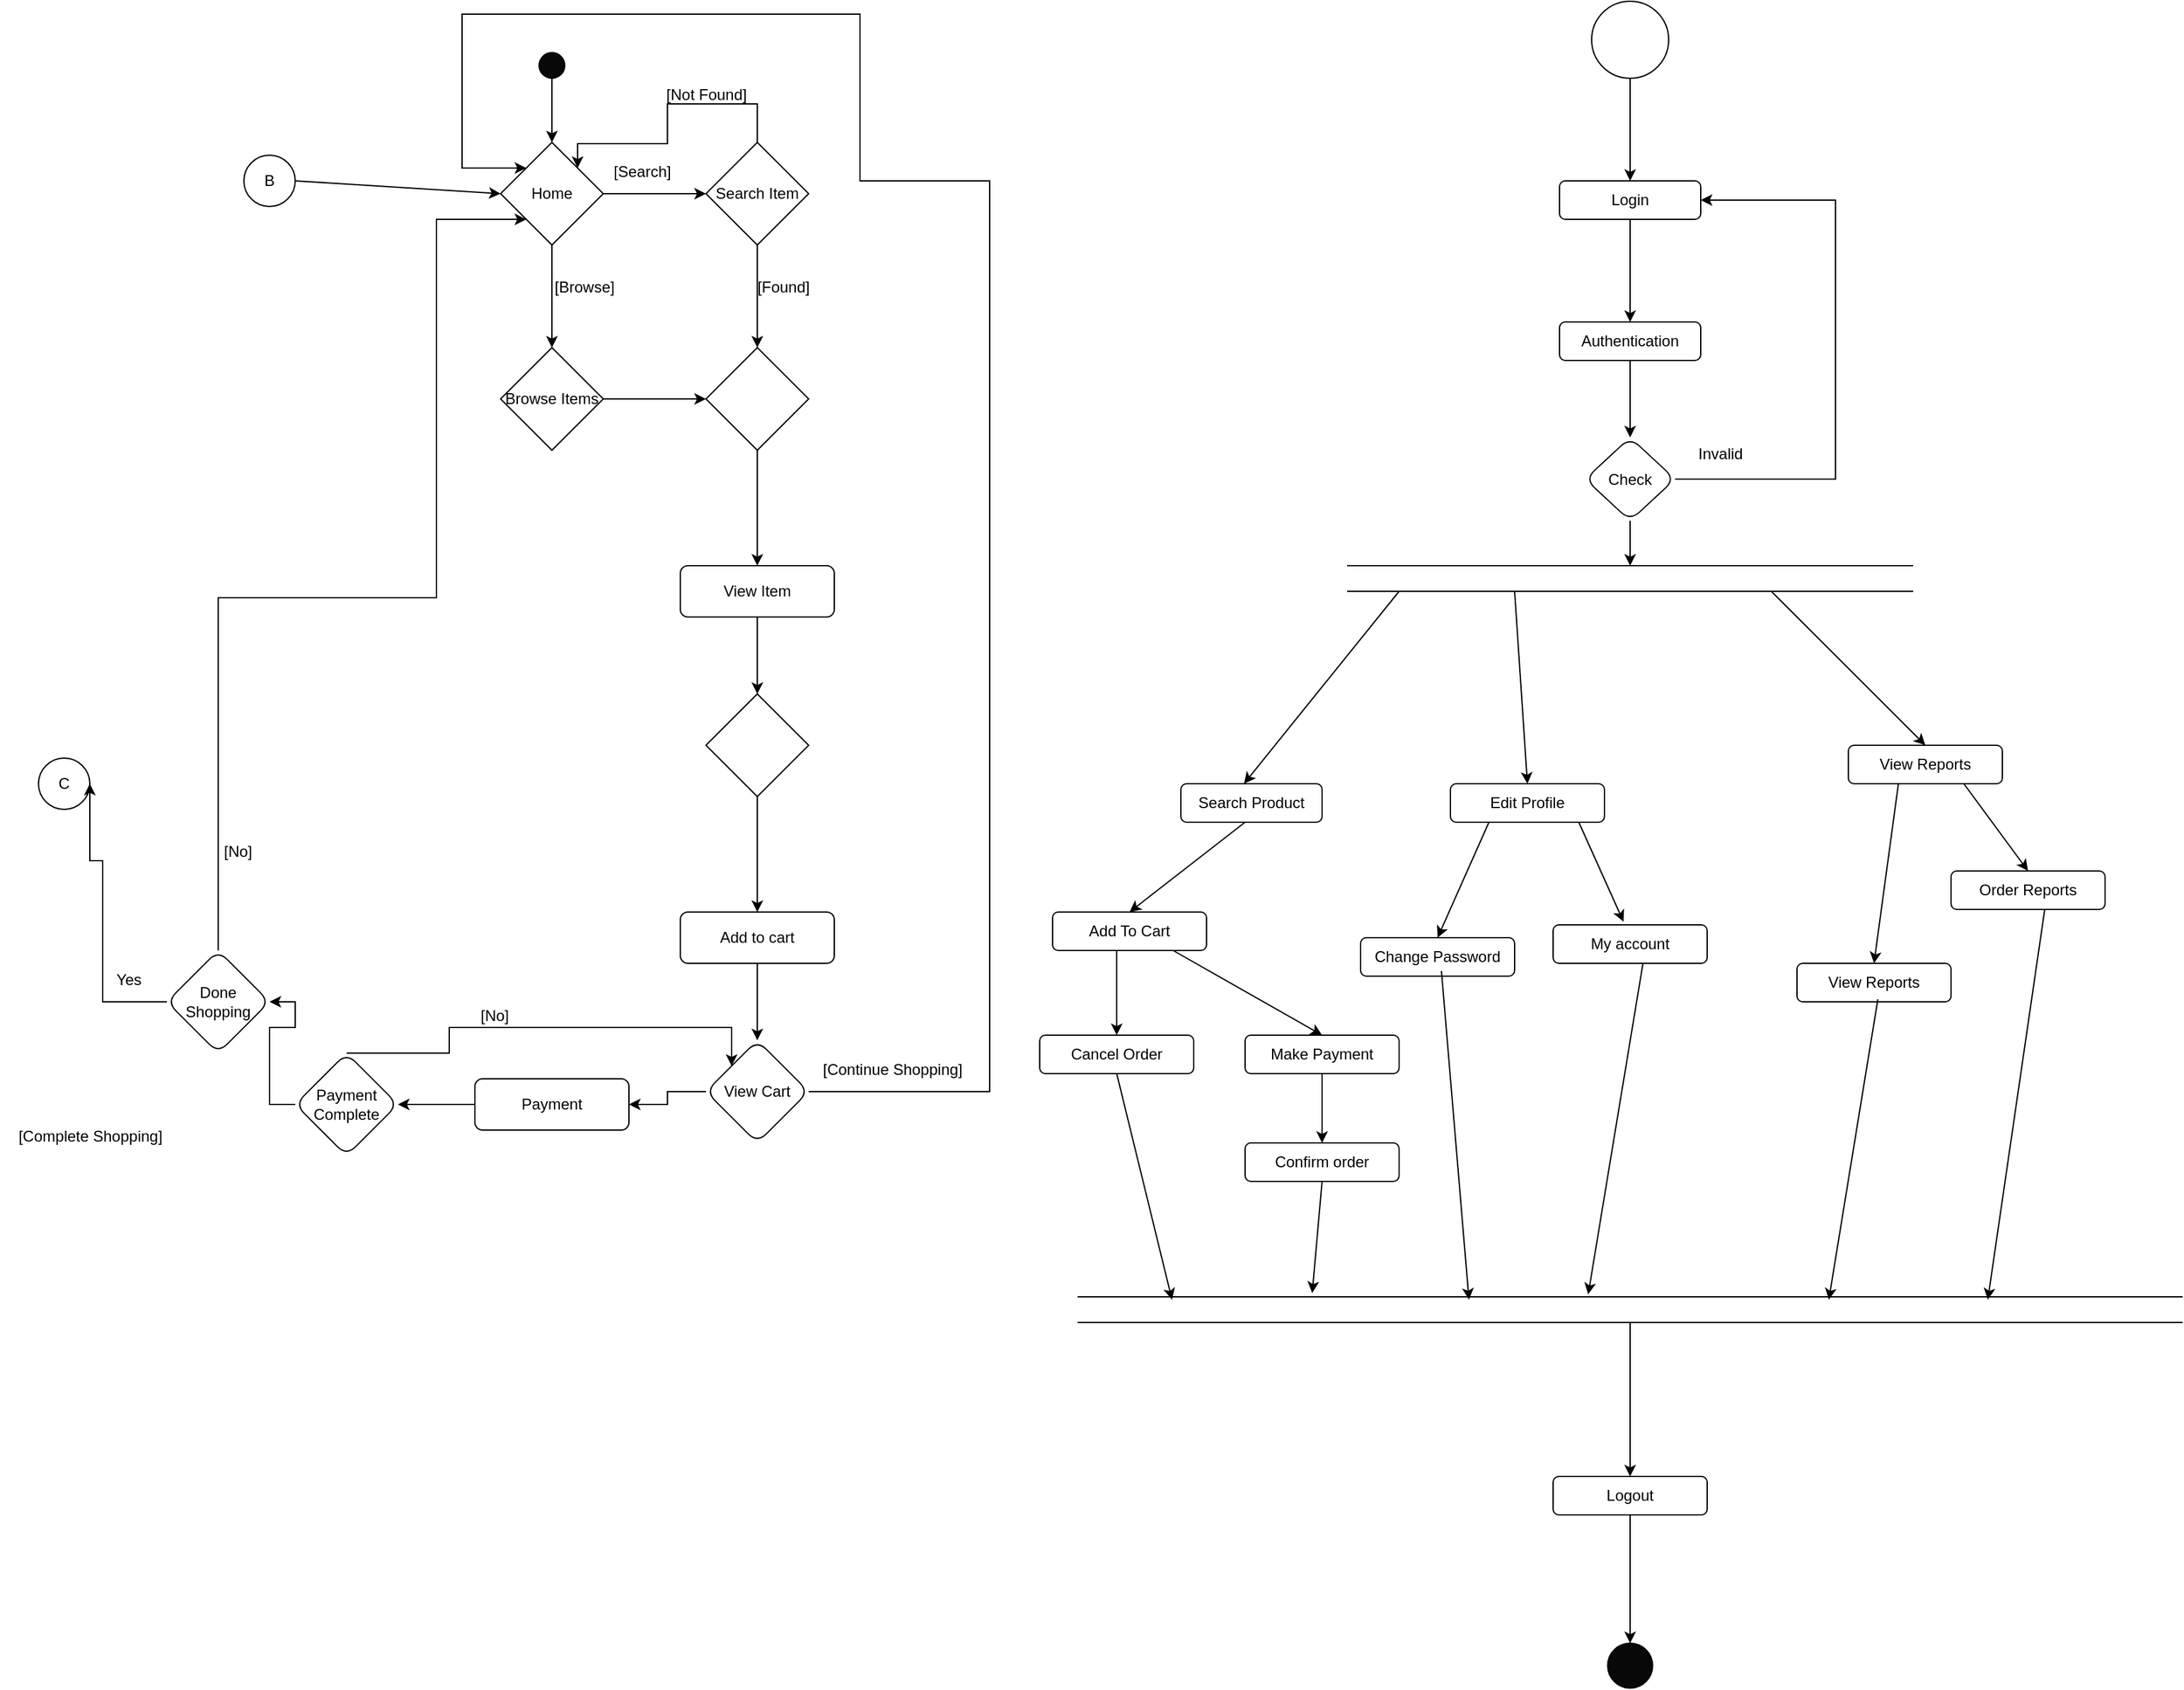 <mxfile version="21.6.9" type="github" pages="2">
  <diagram name="Set-C-AD" id="e7e014a7-5840-1c2e-5031-d8a46d1fe8dd">
    <mxGraphModel dx="2767" dy="955" grid="1" gridSize="10" guides="1" tooltips="1" connect="1" arrows="1" fold="1" page="1" pageScale="1" pageWidth="1169" pageHeight="826" background="none" math="0" shadow="0">
      <root>
        <mxCell id="0" />
        <mxCell id="1" parent="0" />
        <mxCell id="90alQisbrV4W4MoM1Q_f-50" value="" style="edgeStyle=orthogonalEdgeStyle;rounded=0;orthogonalLoop=1;jettySize=auto;html=1;" edge="1" parent="1" source="90alQisbrV4W4MoM1Q_f-42" target="90alQisbrV4W4MoM1Q_f-49">
          <mxGeometry relative="1" as="geometry" />
        </mxCell>
        <mxCell id="90alQisbrV4W4MoM1Q_f-42" value="" style="ellipse;whiteSpace=wrap;html=1;aspect=fixed;fillColor=#080808;" vertex="1" parent="1">
          <mxGeometry x="110" y="60" width="20" height="20" as="geometry" />
        </mxCell>
        <mxCell id="90alQisbrV4W4MoM1Q_f-52" value="" style="edgeStyle=orthogonalEdgeStyle;rounded=0;orthogonalLoop=1;jettySize=auto;html=1;" edge="1" parent="1" source="90alQisbrV4W4MoM1Q_f-49" target="90alQisbrV4W4MoM1Q_f-51">
          <mxGeometry relative="1" as="geometry" />
        </mxCell>
        <mxCell id="90alQisbrV4W4MoM1Q_f-54" value="" style="edgeStyle=orthogonalEdgeStyle;rounded=0;orthogonalLoop=1;jettySize=auto;html=1;" edge="1" parent="1" source="90alQisbrV4W4MoM1Q_f-49" target="90alQisbrV4W4MoM1Q_f-53">
          <mxGeometry relative="1" as="geometry" />
        </mxCell>
        <mxCell id="90alQisbrV4W4MoM1Q_f-49" value="Home" style="rhombus;whiteSpace=wrap;html=1;fillColor=#FFFFFF;" vertex="1" parent="1">
          <mxGeometry x="80" y="130" width="80" height="80" as="geometry" />
        </mxCell>
        <mxCell id="90alQisbrV4W4MoM1Q_f-60" value="" style="edgeStyle=orthogonalEdgeStyle;rounded=0;orthogonalLoop=1;jettySize=auto;html=1;entryX=1;entryY=0;entryDx=0;entryDy=0;" edge="1" parent="1" source="90alQisbrV4W4MoM1Q_f-51" target="90alQisbrV4W4MoM1Q_f-49">
          <mxGeometry relative="1" as="geometry">
            <mxPoint x="120" y="110" as="targetPoint" />
            <Array as="points">
              <mxPoint x="280" y="100" />
              <mxPoint x="210" y="100" />
              <mxPoint x="210" y="131" />
              <mxPoint x="140" y="131" />
            </Array>
          </mxGeometry>
        </mxCell>
        <mxCell id="90alQisbrV4W4MoM1Q_f-65" style="edgeStyle=orthogonalEdgeStyle;rounded=0;orthogonalLoop=1;jettySize=auto;html=1;exitX=0.5;exitY=1;exitDx=0;exitDy=0;" edge="1" parent="1" source="90alQisbrV4W4MoM1Q_f-51" target="90alQisbrV4W4MoM1Q_f-62">
          <mxGeometry relative="1" as="geometry" />
        </mxCell>
        <mxCell id="90alQisbrV4W4MoM1Q_f-51" value="Search Item" style="rhombus;whiteSpace=wrap;html=1;fillColor=#FFFFFF;" vertex="1" parent="1">
          <mxGeometry x="240" y="130" width="80" height="80" as="geometry" />
        </mxCell>
        <mxCell id="90alQisbrV4W4MoM1Q_f-63" value="" style="edgeStyle=orthogonalEdgeStyle;rounded=0;orthogonalLoop=1;jettySize=auto;html=1;" edge="1" parent="1" source="90alQisbrV4W4MoM1Q_f-53" target="90alQisbrV4W4MoM1Q_f-62">
          <mxGeometry relative="1" as="geometry" />
        </mxCell>
        <mxCell id="90alQisbrV4W4MoM1Q_f-53" value="Browse Items" style="rhombus;whiteSpace=wrap;html=1;fillColor=#FFFFFF;" vertex="1" parent="1">
          <mxGeometry x="80" y="290" width="80" height="80" as="geometry" />
        </mxCell>
        <mxCell id="90alQisbrV4W4MoM1Q_f-55" value="B" style="ellipse;whiteSpace=wrap;html=1;fillColor=#FFFFFF;" vertex="1" parent="1">
          <mxGeometry x="-120" y="140" width="40" height="40" as="geometry" />
        </mxCell>
        <mxCell id="90alQisbrV4W4MoM1Q_f-58" value="" style="endArrow=classic;html=1;rounded=0;entryX=0;entryY=0.5;entryDx=0;entryDy=0;" edge="1" parent="1" target="90alQisbrV4W4MoM1Q_f-49">
          <mxGeometry width="50" height="50" relative="1" as="geometry">
            <mxPoint x="-80" y="160" as="sourcePoint" />
            <mxPoint x="-30" y="110" as="targetPoint" />
          </mxGeometry>
        </mxCell>
        <mxCell id="90alQisbrV4W4MoM1Q_f-61" value="[Not Found]" style="text;html=1;align=center;verticalAlign=middle;resizable=0;points=[];autosize=1;strokeColor=none;fillColor=none;" vertex="1" parent="1">
          <mxGeometry x="195" y="78" width="90" height="30" as="geometry" />
        </mxCell>
        <mxCell id="90alQisbrV4W4MoM1Q_f-67" value="" style="edgeStyle=orthogonalEdgeStyle;rounded=0;orthogonalLoop=1;jettySize=auto;html=1;" edge="1" parent="1" source="90alQisbrV4W4MoM1Q_f-62" target="90alQisbrV4W4MoM1Q_f-66">
          <mxGeometry relative="1" as="geometry" />
        </mxCell>
        <mxCell id="90alQisbrV4W4MoM1Q_f-62" value="" style="rhombus;whiteSpace=wrap;html=1;fillColor=#FFFFFF;" vertex="1" parent="1">
          <mxGeometry x="240" y="290" width="80" height="80" as="geometry" />
        </mxCell>
        <mxCell id="90alQisbrV4W4MoM1Q_f-76" value="" style="edgeStyle=orthogonalEdgeStyle;rounded=0;orthogonalLoop=1;jettySize=auto;html=1;" edge="1" parent="1" source="90alQisbrV4W4MoM1Q_f-66" target="90alQisbrV4W4MoM1Q_f-75">
          <mxGeometry relative="1" as="geometry" />
        </mxCell>
        <mxCell id="90alQisbrV4W4MoM1Q_f-66" value="View Item" style="whiteSpace=wrap;html=1;fillColor=#FFFFFF;rounded=1;" vertex="1" parent="1">
          <mxGeometry x="220" y="460" width="120" height="40" as="geometry" />
        </mxCell>
        <mxCell id="90alQisbrV4W4MoM1Q_f-68" value="[Found]" style="text;html=1;align=center;verticalAlign=middle;resizable=0;points=[];autosize=1;strokeColor=none;fillColor=none;rotation=0;" vertex="1" parent="1">
          <mxGeometry x="270" y="228" width="60" height="30" as="geometry" />
        </mxCell>
        <mxCell id="90alQisbrV4W4MoM1Q_f-73" value="[Search]" style="text;html=1;align=center;verticalAlign=middle;resizable=0;points=[];autosize=1;strokeColor=none;fillColor=none;" vertex="1" parent="1">
          <mxGeometry x="155" y="138" width="70" height="30" as="geometry" />
        </mxCell>
        <mxCell id="90alQisbrV4W4MoM1Q_f-74" value="[Browse]" style="text;html=1;align=center;verticalAlign=middle;resizable=0;points=[];autosize=1;strokeColor=none;fillColor=none;" vertex="1" parent="1">
          <mxGeometry x="110" y="228" width="70" height="30" as="geometry" />
        </mxCell>
        <mxCell id="90alQisbrV4W4MoM1Q_f-79" value="" style="edgeStyle=orthogonalEdgeStyle;rounded=0;orthogonalLoop=1;jettySize=auto;html=1;" edge="1" parent="1" source="90alQisbrV4W4MoM1Q_f-75" target="90alQisbrV4W4MoM1Q_f-78">
          <mxGeometry relative="1" as="geometry" />
        </mxCell>
        <mxCell id="90alQisbrV4W4MoM1Q_f-75" value="" style="rhombus;whiteSpace=wrap;html=1;fillColor=#FFFFFF;" vertex="1" parent="1">
          <mxGeometry x="240" y="560" width="80" height="80" as="geometry" />
        </mxCell>
        <mxCell id="90alQisbrV4W4MoM1Q_f-81" value="" style="edgeStyle=orthogonalEdgeStyle;rounded=0;orthogonalLoop=1;jettySize=auto;html=1;" edge="1" parent="1" source="90alQisbrV4W4MoM1Q_f-78" target="90alQisbrV4W4MoM1Q_f-80">
          <mxGeometry relative="1" as="geometry" />
        </mxCell>
        <mxCell id="90alQisbrV4W4MoM1Q_f-78" value="Add to cart" style="rounded=1;whiteSpace=wrap;html=1;fillColor=#FFFFFF;glass=0;" vertex="1" parent="1">
          <mxGeometry x="220" y="730" width="120" height="40" as="geometry" />
        </mxCell>
        <mxCell id="90alQisbrV4W4MoM1Q_f-82" style="edgeStyle=orthogonalEdgeStyle;rounded=0;orthogonalLoop=1;jettySize=auto;html=1;exitX=1;exitY=0.5;exitDx=0;exitDy=0;entryX=0;entryY=0;entryDx=0;entryDy=0;" edge="1" parent="1" source="90alQisbrV4W4MoM1Q_f-80" target="90alQisbrV4W4MoM1Q_f-49">
          <mxGeometry relative="1" as="geometry">
            <mxPoint x="50" y="110" as="targetPoint" />
            <Array as="points">
              <mxPoint x="461" y="870" />
              <mxPoint x="461" y="160" />
              <mxPoint x="360" y="160" />
              <mxPoint x="360" y="30" />
              <mxPoint x="50" y="30" />
              <mxPoint x="50" y="150" />
            </Array>
          </mxGeometry>
        </mxCell>
        <mxCell id="90alQisbrV4W4MoM1Q_f-90" value="" style="edgeStyle=orthogonalEdgeStyle;rounded=0;orthogonalLoop=1;jettySize=auto;html=1;" edge="1" parent="1" source="90alQisbrV4W4MoM1Q_f-80" target="90alQisbrV4W4MoM1Q_f-89">
          <mxGeometry relative="1" as="geometry" />
        </mxCell>
        <mxCell id="90alQisbrV4W4MoM1Q_f-80" value="View Cart" style="rhombus;whiteSpace=wrap;html=1;fillColor=#FFFFFF;rounded=1;" vertex="1" parent="1">
          <mxGeometry x="240" y="830" width="80" height="80" as="geometry" />
        </mxCell>
        <mxCell id="90alQisbrV4W4MoM1Q_f-86" value="[Continue Shopping]" style="text;html=1;align=center;verticalAlign=middle;resizable=0;points=[];autosize=1;strokeColor=none;fillColor=none;" vertex="1" parent="1">
          <mxGeometry x="320" y="838" width="130" height="30" as="geometry" />
        </mxCell>
        <mxCell id="90alQisbrV4W4MoM1Q_f-92" value="" style="edgeStyle=orthogonalEdgeStyle;rounded=0;orthogonalLoop=1;jettySize=auto;html=1;" edge="1" parent="1" source="90alQisbrV4W4MoM1Q_f-89" target="90alQisbrV4W4MoM1Q_f-91">
          <mxGeometry relative="1" as="geometry" />
        </mxCell>
        <mxCell id="90alQisbrV4W4MoM1Q_f-89" value="Payment" style="whiteSpace=wrap;html=1;fillColor=#FFFFFF;rounded=1;" vertex="1" parent="1">
          <mxGeometry x="60" y="860" width="120" height="40" as="geometry" />
        </mxCell>
        <mxCell id="90alQisbrV4W4MoM1Q_f-94" style="edgeStyle=orthogonalEdgeStyle;rounded=0;orthogonalLoop=1;jettySize=auto;html=1;exitX=0.5;exitY=0;exitDx=0;exitDy=0;entryX=0;entryY=0;entryDx=0;entryDy=0;" edge="1" parent="1" source="90alQisbrV4W4MoM1Q_f-91" target="90alQisbrV4W4MoM1Q_f-80">
          <mxGeometry relative="1" as="geometry">
            <mxPoint x="230" y="820" as="targetPoint" />
            <Array as="points">
              <mxPoint x="40" y="840" />
              <mxPoint x="40" y="820" />
              <mxPoint x="260" y="820" />
            </Array>
          </mxGeometry>
        </mxCell>
        <mxCell id="90alQisbrV4W4MoM1Q_f-101" value="" style="edgeStyle=orthogonalEdgeStyle;rounded=0;orthogonalLoop=1;jettySize=auto;html=1;" edge="1" parent="1" source="90alQisbrV4W4MoM1Q_f-91" target="90alQisbrV4W4MoM1Q_f-100">
          <mxGeometry relative="1" as="geometry" />
        </mxCell>
        <mxCell id="90alQisbrV4W4MoM1Q_f-91" value="Payment Complete" style="rhombus;whiteSpace=wrap;html=1;fillColor=#FFFFFF;rounded=1;" vertex="1" parent="1">
          <mxGeometry x="-80" y="840" width="80" height="80" as="geometry" />
        </mxCell>
        <mxCell id="90alQisbrV4W4MoM1Q_f-95" value="[No]" style="text;html=1;align=center;verticalAlign=middle;resizable=0;points=[];autosize=1;strokeColor=none;fillColor=none;" vertex="1" parent="1">
          <mxGeometry x="50" y="796" width="50" height="30" as="geometry" />
        </mxCell>
        <mxCell id="90alQisbrV4W4MoM1Q_f-96" value="C" style="ellipse;whiteSpace=wrap;html=1;fillColor=#FFFFFF;" vertex="1" parent="1">
          <mxGeometry x="-280" y="610" width="40" height="40" as="geometry" />
        </mxCell>
        <mxCell id="90alQisbrV4W4MoM1Q_f-98" value="[Complete Shopping]" style="text;html=1;align=center;verticalAlign=middle;resizable=0;points=[];autosize=1;strokeColor=none;fillColor=none;" vertex="1" parent="1">
          <mxGeometry x="-310" y="890" width="140" height="30" as="geometry" />
        </mxCell>
        <mxCell id="90alQisbrV4W4MoM1Q_f-102" style="edgeStyle=orthogonalEdgeStyle;rounded=0;orthogonalLoop=1;jettySize=auto;html=1;entryX=1;entryY=0.5;entryDx=0;entryDy=0;" edge="1" parent="1" source="90alQisbrV4W4MoM1Q_f-100" target="90alQisbrV4W4MoM1Q_f-96">
          <mxGeometry relative="1" as="geometry">
            <Array as="points">
              <mxPoint x="-230" y="800" />
              <mxPoint x="-230" y="690" />
            </Array>
          </mxGeometry>
        </mxCell>
        <mxCell id="90alQisbrV4W4MoM1Q_f-104" style="edgeStyle=orthogonalEdgeStyle;rounded=0;orthogonalLoop=1;jettySize=auto;html=1;exitX=0.5;exitY=0;exitDx=0;exitDy=0;entryX=0;entryY=1;entryDx=0;entryDy=0;" edge="1" parent="1" source="90alQisbrV4W4MoM1Q_f-100" target="90alQisbrV4W4MoM1Q_f-49">
          <mxGeometry relative="1" as="geometry">
            <Array as="points">
              <mxPoint x="-140" y="485" />
              <mxPoint x="30" y="485" />
              <mxPoint x="30" y="190" />
            </Array>
          </mxGeometry>
        </mxCell>
        <mxCell id="90alQisbrV4W4MoM1Q_f-100" value="Done Shopping" style="rhombus;whiteSpace=wrap;html=1;fillColor=#FFFFFF;rounded=1;" vertex="1" parent="1">
          <mxGeometry x="-180" y="760" width="80" height="80" as="geometry" />
        </mxCell>
        <mxCell id="90alQisbrV4W4MoM1Q_f-103" value="Yes" style="text;html=1;align=center;verticalAlign=middle;resizable=0;points=[];autosize=1;strokeColor=none;fillColor=none;" vertex="1" parent="1">
          <mxGeometry x="-230" y="768" width="40" height="30" as="geometry" />
        </mxCell>
        <mxCell id="90alQisbrV4W4MoM1Q_f-105" value="[No]" style="text;html=1;align=center;verticalAlign=middle;resizable=0;points=[];autosize=1;strokeColor=none;fillColor=none;" vertex="1" parent="1">
          <mxGeometry x="-150" y="668" width="50" height="30" as="geometry" />
        </mxCell>
        <mxCell id="r0urs76Jr6dByc6dt-cb-3" value="" style="edgeStyle=orthogonalEdgeStyle;rounded=0;orthogonalLoop=1;jettySize=auto;html=1;" edge="1" parent="1" source="r0urs76Jr6dByc6dt-cb-1" target="r0urs76Jr6dByc6dt-cb-2">
          <mxGeometry relative="1" as="geometry" />
        </mxCell>
        <mxCell id="r0urs76Jr6dByc6dt-cb-1" value="" style="ellipse;whiteSpace=wrap;html=1;aspect=fixed;" vertex="1" parent="1">
          <mxGeometry x="930" y="20" width="60" height="60" as="geometry" />
        </mxCell>
        <mxCell id="r0urs76Jr6dByc6dt-cb-7" value="" style="edgeStyle=orthogonalEdgeStyle;rounded=0;orthogonalLoop=1;jettySize=auto;html=1;" edge="1" parent="1" source="r0urs76Jr6dByc6dt-cb-2" target="r0urs76Jr6dByc6dt-cb-6">
          <mxGeometry relative="1" as="geometry" />
        </mxCell>
        <mxCell id="r0urs76Jr6dByc6dt-cb-2" value="Login" style="whiteSpace=wrap;html=1;rounded=1;" vertex="1" parent="1">
          <mxGeometry x="905" y="160" width="110" height="30" as="geometry" />
        </mxCell>
        <mxCell id="r0urs76Jr6dByc6dt-cb-9" value="" style="edgeStyle=orthogonalEdgeStyle;rounded=0;orthogonalLoop=1;jettySize=auto;html=1;" edge="1" parent="1" source="r0urs76Jr6dByc6dt-cb-6" target="r0urs76Jr6dByc6dt-cb-8">
          <mxGeometry relative="1" as="geometry" />
        </mxCell>
        <mxCell id="r0urs76Jr6dByc6dt-cb-6" value="Authentication" style="whiteSpace=wrap;html=1;rounded=1;" vertex="1" parent="1">
          <mxGeometry x="905" y="270" width="110" height="30" as="geometry" />
        </mxCell>
        <mxCell id="r0urs76Jr6dByc6dt-cb-10" style="edgeStyle=orthogonalEdgeStyle;rounded=0;orthogonalLoop=1;jettySize=auto;html=1;entryX=1;entryY=0.5;entryDx=0;entryDy=0;" edge="1" parent="1" source="r0urs76Jr6dByc6dt-cb-8" target="r0urs76Jr6dByc6dt-cb-2">
          <mxGeometry relative="1" as="geometry">
            <mxPoint x="1120" y="160" as="targetPoint" />
            <Array as="points">
              <mxPoint x="1120" y="392" />
              <mxPoint x="1120" y="175" />
            </Array>
          </mxGeometry>
        </mxCell>
        <mxCell id="r0urs76Jr6dByc6dt-cb-13" style="edgeStyle=orthogonalEdgeStyle;rounded=0;orthogonalLoop=1;jettySize=auto;html=1;exitX=0.5;exitY=1;exitDx=0;exitDy=0;entryX=0.5;entryY=0;entryDx=0;entryDy=0;" edge="1" parent="1" source="r0urs76Jr6dByc6dt-cb-8" target="r0urs76Jr6dByc6dt-cb-12">
          <mxGeometry relative="1" as="geometry" />
        </mxCell>
        <mxCell id="r0urs76Jr6dByc6dt-cb-8" value="Check" style="rhombus;whiteSpace=wrap;html=1;rounded=1;" vertex="1" parent="1">
          <mxGeometry x="925" y="360" width="70" height="65" as="geometry" />
        </mxCell>
        <mxCell id="r0urs76Jr6dByc6dt-cb-11" value="Invalid" style="text;html=1;align=center;verticalAlign=middle;resizable=0;points=[];autosize=1;strokeColor=none;fillColor=none;" vertex="1" parent="1">
          <mxGeometry x="1000" y="358" width="60" height="30" as="geometry" />
        </mxCell>
        <mxCell id="r0urs76Jr6dByc6dt-cb-12" value="" style="shape=partialRectangle;whiteSpace=wrap;html=1;left=0;right=0;fillColor=none;" vertex="1" parent="1">
          <mxGeometry x="740" y="460" width="440" height="20" as="geometry" />
        </mxCell>
        <mxCell id="r0urs76Jr6dByc6dt-cb-15" value="Search Product" style="whiteSpace=wrap;html=1;fillColor=none;rounded=1;" vertex="1" parent="1">
          <mxGeometry x="610" y="630" width="110" height="30" as="geometry" />
        </mxCell>
        <mxCell id="r0urs76Jr6dByc6dt-cb-18" value="Edit Profile" style="rounded=1;whiteSpace=wrap;html=1;" vertex="1" parent="1">
          <mxGeometry x="820" y="630" width="120" height="30" as="geometry" />
        </mxCell>
        <mxCell id="r0urs76Jr6dByc6dt-cb-22" value="My account" style="rounded=1;whiteSpace=wrap;html=1;" vertex="1" parent="1">
          <mxGeometry x="900" y="740" width="120" height="30" as="geometry" />
        </mxCell>
        <mxCell id="r0urs76Jr6dByc6dt-cb-25" value="" style="endArrow=classic;html=1;rounded=0;entryX=0.457;entryY=-0.081;entryDx=0;entryDy=0;entryPerimeter=0;" edge="1" parent="1" target="r0urs76Jr6dByc6dt-cb-22">
          <mxGeometry width="50" height="50" relative="1" as="geometry">
            <mxPoint x="920" y="660" as="sourcePoint" />
            <mxPoint x="970" y="610" as="targetPoint" />
            <Array as="points">
              <mxPoint x="920" y="660" />
            </Array>
          </mxGeometry>
        </mxCell>
        <mxCell id="r0urs76Jr6dByc6dt-cb-26" value="" style="endArrow=classic;html=1;rounded=0;entryX=0.447;entryY=-0.001;entryDx=0;entryDy=0;entryPerimeter=0;" edge="1" parent="1" target="r0urs76Jr6dByc6dt-cb-15">
          <mxGeometry width="50" height="50" relative="1" as="geometry">
            <mxPoint x="780" y="480" as="sourcePoint" />
            <mxPoint x="830" y="430" as="targetPoint" />
          </mxGeometry>
        </mxCell>
        <mxCell id="r0urs76Jr6dByc6dt-cb-27" value="" style="endArrow=classic;html=1;rounded=0;entryX=0.5;entryY=0;entryDx=0;entryDy=0;" edge="1" parent="1" target="r0urs76Jr6dByc6dt-cb-18">
          <mxGeometry width="50" height="50" relative="1" as="geometry">
            <mxPoint x="870" y="480" as="sourcePoint" />
            <mxPoint x="920" y="430" as="targetPoint" />
          </mxGeometry>
        </mxCell>
        <mxCell id="r0urs76Jr6dByc6dt-cb-28" value="" style="endArrow=classic;html=1;rounded=0;entryX=0.5;entryY=0;entryDx=0;entryDy=0;" edge="1" parent="1" target="r0urs76Jr6dByc6dt-cb-29">
          <mxGeometry width="50" height="50" relative="1" as="geometry">
            <mxPoint x="1070" y="480" as="sourcePoint" />
            <mxPoint x="1160" y="630" as="targetPoint" />
          </mxGeometry>
        </mxCell>
        <mxCell id="r0urs76Jr6dByc6dt-cb-29" value="View Reports" style="rounded=1;whiteSpace=wrap;html=1;" vertex="1" parent="1">
          <mxGeometry x="1130" y="600" width="120" height="30" as="geometry" />
        </mxCell>
        <mxCell id="r0urs76Jr6dByc6dt-cb-30" value="Order Reports" style="rounded=1;whiteSpace=wrap;html=1;" vertex="1" parent="1">
          <mxGeometry x="1210" y="698" width="120" height="30" as="geometry" />
        </mxCell>
        <mxCell id="r0urs76Jr6dByc6dt-cb-31" value="View Reports" style="rounded=1;whiteSpace=wrap;html=1;" vertex="1" parent="1">
          <mxGeometry x="1090" y="770" width="120" height="30" as="geometry" />
        </mxCell>
        <mxCell id="r0urs76Jr6dByc6dt-cb-32" value="Change Password" style="rounded=1;whiteSpace=wrap;html=1;" vertex="1" parent="1">
          <mxGeometry x="750" y="750" width="120" height="30" as="geometry" />
        </mxCell>
        <mxCell id="r0urs76Jr6dByc6dt-cb-38" style="edgeStyle=orthogonalEdgeStyle;rounded=0;orthogonalLoop=1;jettySize=auto;html=1;exitX=0.5;exitY=1;exitDx=0;exitDy=0;entryX=0.5;entryY=0;entryDx=0;entryDy=0;" edge="1" parent="1" source="r0urs76Jr6dByc6dt-cb-33" target="r0urs76Jr6dByc6dt-cb-34">
          <mxGeometry relative="1" as="geometry">
            <Array as="points">
              <mxPoint x="560" y="760" />
            </Array>
          </mxGeometry>
        </mxCell>
        <mxCell id="r0urs76Jr6dByc6dt-cb-33" value="Add To Cart" style="rounded=1;whiteSpace=wrap;html=1;" vertex="1" parent="1">
          <mxGeometry x="510" y="730" width="120" height="30" as="geometry" />
        </mxCell>
        <mxCell id="r0urs76Jr6dByc6dt-cb-34" value="Cancel Order" style="rounded=1;whiteSpace=wrap;html=1;" vertex="1" parent="1">
          <mxGeometry x="500" y="826" width="120" height="30" as="geometry" />
        </mxCell>
        <mxCell id="r0urs76Jr6dByc6dt-cb-37" style="edgeStyle=orthogonalEdgeStyle;rounded=0;orthogonalLoop=1;jettySize=auto;html=1;entryX=0.5;entryY=0;entryDx=0;entryDy=0;" edge="1" parent="1" source="r0urs76Jr6dByc6dt-cb-35" target="r0urs76Jr6dByc6dt-cb-36">
          <mxGeometry relative="1" as="geometry" />
        </mxCell>
        <mxCell id="r0urs76Jr6dByc6dt-cb-35" value="Make Payment" style="rounded=1;whiteSpace=wrap;html=1;" vertex="1" parent="1">
          <mxGeometry x="660" y="826" width="120" height="30" as="geometry" />
        </mxCell>
        <mxCell id="r0urs76Jr6dByc6dt-cb-36" value="Confirm order" style="rounded=1;whiteSpace=wrap;html=1;" vertex="1" parent="1">
          <mxGeometry x="660" y="910" width="120" height="30" as="geometry" />
        </mxCell>
        <mxCell id="r0urs76Jr6dByc6dt-cb-39" value="" style="endArrow=classic;html=1;rounded=0;entryX=0.5;entryY=0;entryDx=0;entryDy=0;" edge="1" parent="1" target="r0urs76Jr6dByc6dt-cb-32">
          <mxGeometry width="50" height="50" relative="1" as="geometry">
            <mxPoint x="850" y="660" as="sourcePoint" />
            <mxPoint x="885" y="738" as="targetPoint" />
            <Array as="points">
              <mxPoint x="850" y="660" />
            </Array>
          </mxGeometry>
        </mxCell>
        <mxCell id="r0urs76Jr6dByc6dt-cb-40" value="" style="endArrow=classic;html=1;rounded=0;entryX=0.5;entryY=0;entryDx=0;entryDy=0;" edge="1" parent="1" target="r0urs76Jr6dByc6dt-cb-30">
          <mxGeometry width="50" height="50" relative="1" as="geometry">
            <mxPoint x="1220" y="630" as="sourcePoint" />
            <mxPoint x="1255" y="708" as="targetPoint" />
            <Array as="points">
              <mxPoint x="1220" y="630" />
            </Array>
          </mxGeometry>
        </mxCell>
        <mxCell id="r0urs76Jr6dByc6dt-cb-41" value="" style="endArrow=classic;html=1;rounded=0;entryX=0.5;entryY=0;entryDx=0;entryDy=0;" edge="1" parent="1" target="r0urs76Jr6dByc6dt-cb-31">
          <mxGeometry width="50" height="50" relative="1" as="geometry">
            <mxPoint x="1169" y="630" as="sourcePoint" />
            <mxPoint x="1204" y="708" as="targetPoint" />
            <Array as="points">
              <mxPoint x="1169" y="630" />
            </Array>
          </mxGeometry>
        </mxCell>
        <mxCell id="r0urs76Jr6dByc6dt-cb-54" style="edgeStyle=orthogonalEdgeStyle;rounded=0;orthogonalLoop=1;jettySize=auto;html=1;entryX=0.5;entryY=0;entryDx=0;entryDy=0;" edge="1" parent="1" source="r0urs76Jr6dByc6dt-cb-42" target="r0urs76Jr6dByc6dt-cb-53">
          <mxGeometry relative="1" as="geometry" />
        </mxCell>
        <mxCell id="r0urs76Jr6dByc6dt-cb-42" value="" style="shape=partialRectangle;whiteSpace=wrap;html=1;left=0;right=0;fillColor=none;" vertex="1" parent="1">
          <mxGeometry x="530" y="1030" width="860" height="20" as="geometry" />
        </mxCell>
        <mxCell id="r0urs76Jr6dByc6dt-cb-44" value="" style="endArrow=classic;html=1;rounded=0;entryX=0.5;entryY=0;entryDx=0;entryDy=0;" edge="1" parent="1" target="r0urs76Jr6dByc6dt-cb-35">
          <mxGeometry width="50" height="50" relative="1" as="geometry">
            <mxPoint x="604" y="760" as="sourcePoint" />
            <mxPoint x="585" y="900" as="targetPoint" />
            <Array as="points">
              <mxPoint x="604" y="760" />
            </Array>
          </mxGeometry>
        </mxCell>
        <mxCell id="r0urs76Jr6dByc6dt-cb-45" value="" style="endArrow=classic;html=1;rounded=0;entryX=0.5;entryY=0;entryDx=0;entryDy=0;" edge="1" parent="1" target="r0urs76Jr6dByc6dt-cb-33">
          <mxGeometry width="50" height="50" relative="1" as="geometry">
            <mxPoint x="660" y="660" as="sourcePoint" />
            <mxPoint x="620" y="750" as="targetPoint" />
            <Array as="points">
              <mxPoint x="660" y="660" />
            </Array>
          </mxGeometry>
        </mxCell>
        <mxCell id="r0urs76Jr6dByc6dt-cb-46" value="" style="endArrow=classic;html=1;rounded=0;entryX=0.462;entryY=-0.097;entryDx=0;entryDy=0;entryPerimeter=0;" edge="1" parent="1" target="r0urs76Jr6dByc6dt-cb-42">
          <mxGeometry width="50" height="50" relative="1" as="geometry">
            <mxPoint x="970" y="770" as="sourcePoint" />
            <mxPoint x="930" y="860" as="targetPoint" />
            <Array as="points">
              <mxPoint x="970" y="770" />
            </Array>
          </mxGeometry>
        </mxCell>
        <mxCell id="r0urs76Jr6dByc6dt-cb-47" value="" style="endArrow=classic;html=1;rounded=0;entryX=0.354;entryY=0.113;entryDx=0;entryDy=0;entryPerimeter=0;" edge="1" parent="1" target="r0urs76Jr6dByc6dt-cb-42">
          <mxGeometry width="50" height="50" relative="1" as="geometry">
            <mxPoint x="813" y="776" as="sourcePoint" />
            <mxPoint x="770" y="1034" as="targetPoint" />
            <Array as="points">
              <mxPoint x="813" y="776" />
            </Array>
          </mxGeometry>
        </mxCell>
        <mxCell id="r0urs76Jr6dByc6dt-cb-48" value="" style="endArrow=classic;html=1;rounded=0;entryX=0.824;entryY=0.113;entryDx=0;entryDy=0;entryPerimeter=0;" edge="1" parent="1" target="r0urs76Jr6dByc6dt-cb-42">
          <mxGeometry width="50" height="50" relative="1" as="geometry">
            <mxPoint x="1283" y="728" as="sourcePoint" />
            <mxPoint x="1230" y="1020" as="targetPoint" />
            <Array as="points">
              <mxPoint x="1283" y="728" />
            </Array>
          </mxGeometry>
        </mxCell>
        <mxCell id="r0urs76Jr6dByc6dt-cb-49" value="" style="endArrow=classic;html=1;rounded=0;entryX=0.68;entryY=0.113;entryDx=0;entryDy=0;entryPerimeter=0;" edge="1" parent="1" target="r0urs76Jr6dByc6dt-cb-42">
          <mxGeometry width="50" height="50" relative="1" as="geometry">
            <mxPoint x="1153" y="798" as="sourcePoint" />
            <mxPoint x="1110" y="1056" as="targetPoint" />
            <Array as="points">
              <mxPoint x="1153" y="798" />
            </Array>
          </mxGeometry>
        </mxCell>
        <mxCell id="r0urs76Jr6dByc6dt-cb-51" value="" style="endArrow=classic;html=1;rounded=0;entryX=0.085;entryY=0.113;entryDx=0;entryDy=0;entryPerimeter=0;" edge="1" parent="1" target="r0urs76Jr6dByc6dt-cb-42">
          <mxGeometry width="50" height="50" relative="1" as="geometry">
            <mxPoint x="560" y="856" as="sourcePoint" />
            <mxPoint x="470" y="926" as="targetPoint" />
            <Array as="points">
              <mxPoint x="560" y="856" />
            </Array>
          </mxGeometry>
        </mxCell>
        <mxCell id="r0urs76Jr6dByc6dt-cb-52" value="" style="endArrow=classic;html=1;rounded=0;entryX=0.212;entryY=-0.15;entryDx=0;entryDy=0;entryPerimeter=0;" edge="1" parent="1" target="r0urs76Jr6dByc6dt-cb-42">
          <mxGeometry width="50" height="50" relative="1" as="geometry">
            <mxPoint x="720" y="940" as="sourcePoint" />
            <mxPoint x="630" y="1010" as="targetPoint" />
            <Array as="points">
              <mxPoint x="720" y="940" />
            </Array>
          </mxGeometry>
        </mxCell>
        <mxCell id="r0urs76Jr6dByc6dt-cb-56" value="" style="edgeStyle=orthogonalEdgeStyle;rounded=0;orthogonalLoop=1;jettySize=auto;html=1;" edge="1" parent="1" source="r0urs76Jr6dByc6dt-cb-53" target="r0urs76Jr6dByc6dt-cb-55">
          <mxGeometry relative="1" as="geometry" />
        </mxCell>
        <mxCell id="r0urs76Jr6dByc6dt-cb-53" value="Logout" style="rounded=1;whiteSpace=wrap;html=1;" vertex="1" parent="1">
          <mxGeometry x="900" y="1170" width="120" height="30" as="geometry" />
        </mxCell>
        <mxCell id="r0urs76Jr6dByc6dt-cb-55" value="" style="ellipse;whiteSpace=wrap;html=1;rounded=1;fillColor=#080808;" vertex="1" parent="1">
          <mxGeometry x="942.5" y="1300" width="35" height="35" as="geometry" />
        </mxCell>
      </root>
    </mxGraphModel>
  </diagram>
  <diagram id="TlXsCn64E0u2odGIHX1q" name="UCD ATM">
    <mxGraphModel dx="879" dy="525" grid="1" gridSize="10" guides="1" tooltips="1" connect="1" arrows="1" fold="1" page="1" pageScale="1" pageWidth="850" pageHeight="1100" math="0" shadow="0">
      <root>
        <mxCell id="0" />
        <mxCell id="1" parent="0" />
        <mxCell id="Znb7u9qUBhvHDBVoPwWZ-1" value="Actor" style="shape=umlActor;verticalLabelPosition=bottom;verticalAlign=top;html=1;outlineConnect=0;" vertex="1" parent="1">
          <mxGeometry x="100" y="50" width="30" height="60" as="geometry" />
        </mxCell>
        <mxCell id="Znb7u9qUBhvHDBVoPwWZ-2" value="Actor" style="shape=umlActor;verticalLabelPosition=bottom;verticalAlign=top;html=1;outlineConnect=0;" vertex="1" parent="1">
          <mxGeometry x="100" y="390" width="30" height="60" as="geometry" />
        </mxCell>
        <mxCell id="Znb7u9qUBhvHDBVoPwWZ-6" value="" style="rounded=0;whiteSpace=wrap;html=1;" vertex="1" parent="1">
          <mxGeometry x="220" y="30" width="440" height="450" as="geometry" />
        </mxCell>
        <mxCell id="Znb7u9qUBhvHDBVoPwWZ-7" value="Balance inquiry" style="rounded=1;whiteSpace=wrap;html=1;" vertex="1" parent="1">
          <mxGeometry x="380" y="50" width="110" height="40" as="geometry" />
        </mxCell>
        <mxCell id="Znb7u9qUBhvHDBVoPwWZ-8" value="Withdraw" style="rounded=1;whiteSpace=wrap;html=1;" vertex="1" parent="1">
          <mxGeometry x="380" y="120" width="110" height="40" as="geometry" />
        </mxCell>
        <mxCell id="Znb7u9qUBhvHDBVoPwWZ-9" value="Invoice Printing&amp;nbsp;" style="rounded=1;whiteSpace=wrap;html=1;" vertex="1" parent="1">
          <mxGeometry x="380" y="190" width="110" height="40" as="geometry" />
        </mxCell>
        <mxCell id="Znb7u9qUBhvHDBVoPwWZ-10" value="Transfer Funds" style="rounded=1;whiteSpace=wrap;html=1;" vertex="1" parent="1">
          <mxGeometry x="380" y="260" width="110" height="40" as="geometry" />
        </mxCell>
        <mxCell id="Znb7u9qUBhvHDBVoPwWZ-11" value="Maintenance" style="rounded=1;whiteSpace=wrap;html=1;" vertex="1" parent="1">
          <mxGeometry x="380" y="330" width="110" height="40" as="geometry" />
        </mxCell>
        <mxCell id="Znb7u9qUBhvHDBVoPwWZ-12" value="Software Backend" style="rounded=1;whiteSpace=wrap;html=1;" vertex="1" parent="1">
          <mxGeometry x="380" y="400" width="110" height="40" as="geometry" />
        </mxCell>
        <mxCell id="Znb7u9qUBhvHDBVoPwWZ-13" value="" style="endArrow=classic;html=1;rounded=0;" edge="1" parent="1">
          <mxGeometry width="50" height="50" relative="1" as="geometry">
            <mxPoint x="150" y="60" as="sourcePoint" />
            <mxPoint x="380" y="60" as="targetPoint" />
          </mxGeometry>
        </mxCell>
        <mxCell id="Znb7u9qUBhvHDBVoPwWZ-14" value="" style="endArrow=classic;html=1;rounded=0;" edge="1" parent="1">
          <mxGeometry width="50" height="50" relative="1" as="geometry">
            <mxPoint x="150" y="80" as="sourcePoint" />
            <mxPoint x="380" y="140" as="targetPoint" />
          </mxGeometry>
        </mxCell>
        <mxCell id="Znb7u9qUBhvHDBVoPwWZ-15" value="" style="endArrow=classic;html=1;rounded=0;" edge="1" parent="1">
          <mxGeometry width="50" height="50" relative="1" as="geometry">
            <mxPoint x="140" y="90" as="sourcePoint" />
            <mxPoint x="380" y="210" as="targetPoint" />
          </mxGeometry>
        </mxCell>
        <mxCell id="Znb7u9qUBhvHDBVoPwWZ-16" value="" style="endArrow=classic;html=1;rounded=0;" edge="1" parent="1">
          <mxGeometry width="50" height="50" relative="1" as="geometry">
            <mxPoint x="150" y="120" as="sourcePoint" />
            <mxPoint x="380" y="280" as="targetPoint" />
          </mxGeometry>
        </mxCell>
        <mxCell id="Znb7u9qUBhvHDBVoPwWZ-18" value="" style="endArrow=classic;html=1;rounded=0;" edge="1" parent="1">
          <mxGeometry width="50" height="50" relative="1" as="geometry">
            <mxPoint x="140" y="440" as="sourcePoint" />
            <mxPoint x="380" y="420" as="targetPoint" />
          </mxGeometry>
        </mxCell>
        <mxCell id="Znb7u9qUBhvHDBVoPwWZ-20" value="" style="endArrow=classic;html=1;rounded=0;" edge="1" parent="1">
          <mxGeometry width="50" height="50" relative="1" as="geometry">
            <mxPoint x="750" y="239.636" as="sourcePoint" />
            <mxPoint x="490" y="60" as="targetPoint" />
          </mxGeometry>
        </mxCell>
        <mxCell id="Znb7u9qUBhvHDBVoPwWZ-21" value="" style="endArrow=classic;html=1;rounded=0;" edge="1" parent="1">
          <mxGeometry width="50" height="50" relative="1" as="geometry">
            <mxPoint x="750" y="247.818" as="sourcePoint" />
            <mxPoint x="490" y="210" as="targetPoint" />
          </mxGeometry>
        </mxCell>
        <mxCell id="Znb7u9qUBhvHDBVoPwWZ-22" value="" style="endArrow=classic;html=1;rounded=0;" edge="1" parent="1">
          <mxGeometry width="50" height="50" relative="1" as="geometry">
            <mxPoint x="750" y="250" as="sourcePoint" />
            <mxPoint x="490" y="130" as="targetPoint" />
          </mxGeometry>
        </mxCell>
        <mxCell id="Znb7u9qUBhvHDBVoPwWZ-23" value="" style="endArrow=classic;html=1;rounded=0;" edge="1" parent="1">
          <mxGeometry width="50" height="50" relative="1" as="geometry">
            <mxPoint x="750" y="251.636" as="sourcePoint" />
            <mxPoint x="490" y="280" as="targetPoint" />
          </mxGeometry>
        </mxCell>
        <mxCell id="Znb7u9qUBhvHDBVoPwWZ-24" value="" style="endArrow=classic;html=1;rounded=0;" edge="1" parent="1">
          <mxGeometry width="50" height="50" relative="1" as="geometry">
            <mxPoint x="750" y="255.455" as="sourcePoint" />
            <mxPoint x="490" y="350" as="targetPoint" />
          </mxGeometry>
        </mxCell>
        <mxCell id="Znb7u9qUBhvHDBVoPwWZ-25" value="" style="endArrow=classic;html=1;rounded=0;" edge="1" parent="1">
          <mxGeometry width="50" height="50" relative="1" as="geometry">
            <mxPoint x="750" y="259.273" as="sourcePoint" />
            <mxPoint x="490" y="420" as="targetPoint" />
          </mxGeometry>
        </mxCell>
        <mxCell id="Znb7u9qUBhvHDBVoPwWZ-26" value="" style="endArrow=classic;html=1;rounded=0;exitX=0.5;exitY=0.5;exitDx=0;exitDy=0;exitPerimeter=0;" edge="1" parent="1" source="Znb7u9qUBhvHDBVoPwWZ-2">
          <mxGeometry width="50" height="50" relative="1" as="geometry">
            <mxPoint x="140" y="370" as="sourcePoint" />
            <mxPoint x="380" y="350" as="targetPoint" />
          </mxGeometry>
        </mxCell>
        <mxCell id="Znb7u9qUBhvHDBVoPwWZ-27" value="" style="shape=mxgraph.signs.travel.bank;html=1;pointerEvents=1;fillColor=#FFFFFF;strokeColor=default;verticalLabelPosition=bottom;verticalAlign=top;align=center;strokeWidth=3;" vertex="1" parent="1">
          <mxGeometry x="751" y="190" width="99" height="86" as="geometry" />
        </mxCell>
        <mxCell id="Znb7u9qUBhvHDBVoPwWZ-28" value="Bank" style="text;html=1;align=center;verticalAlign=middle;resizable=0;points=[];autosize=1;strokeColor=none;fillColor=none;" vertex="1" parent="1">
          <mxGeometry x="765" y="288" width="50" height="30" as="geometry" />
        </mxCell>
        <mxCell id="Znb7u9qUBhvHDBVoPwWZ-29" value="" style="html=1;verticalLabelPosition=bottom;align=center;labelBackgroundColor=#ffffff;verticalAlign=top;strokeWidth=2;strokeColor=#080808;shadow=0;dashed=0;shape=mxgraph.ios7.icons.tools;pointerEvents=1" vertex="1" parent="1">
          <mxGeometry x="60" y="406" width="29.7" height="29.7" as="geometry" />
        </mxCell>
      </root>
    </mxGraphModel>
  </diagram>
</mxfile>
